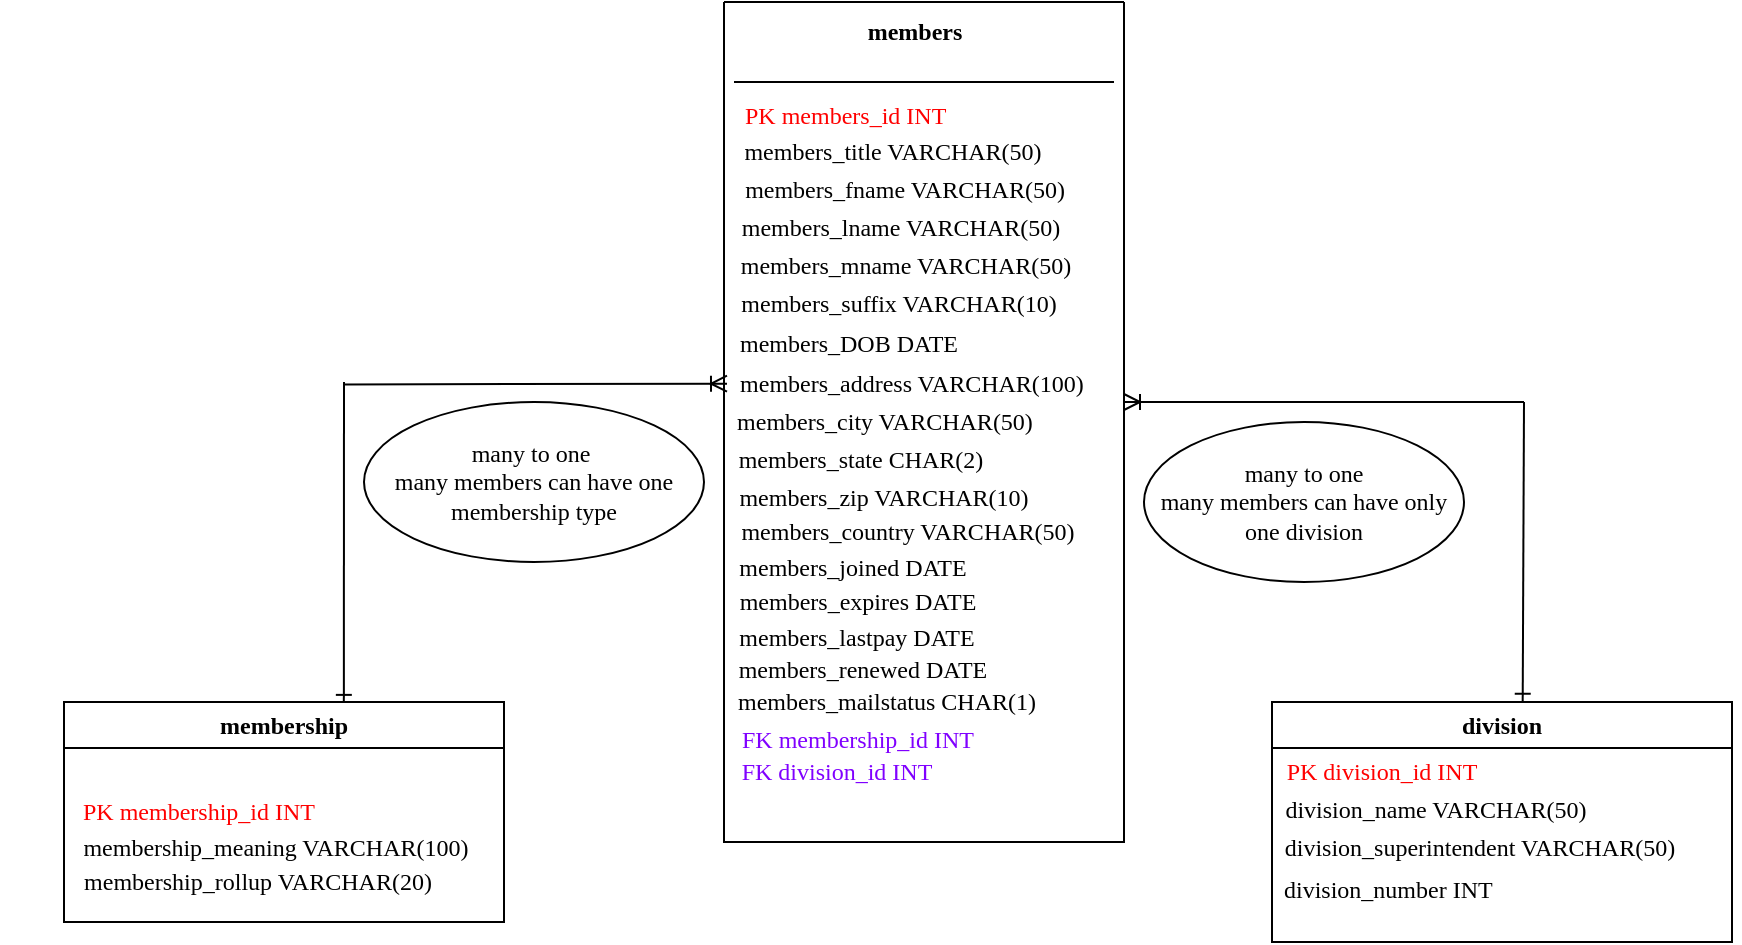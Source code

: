 <mxfile version="26.0.10">
  <diagram name="Page-1" id="brh3cflEjhPxXMnf6fBR">
    <mxGraphModel dx="1964" dy="1666" grid="1" gridSize="10" guides="1" tooltips="1" connect="1" arrows="1" fold="1" page="1" pageScale="1" pageWidth="850" pageHeight="1100" math="0" shadow="0">
      <root>
        <mxCell id="0" />
        <mxCell id="1" parent="0" />
        <mxCell id="EPe0qUNadaAKurA8GOma-1" value="" style="swimlane;startSize=0;fontFamily=Times New Roman;" parent="1" vertex="1">
          <mxGeometry x="360" y="-520" width="200" height="420" as="geometry" />
        </mxCell>
        <mxCell id="EPe0qUNadaAKurA8GOma-5" value="&lt;b&gt;members&lt;/b&gt;" style="text;html=1;align=center;verticalAlign=middle;resizable=0;points=[];autosize=1;strokeColor=none;fillColor=none;fontFamily=Times New Roman;" parent="EPe0qUNadaAKurA8GOma-1" vertex="1">
          <mxGeometry x="60" width="70" height="30" as="geometry" />
        </mxCell>
        <mxCell id="EPe0qUNadaAKurA8GOma-6" value="&lt;span style=&quot;color: light-dark(rgb(255, 0, 0), rgb(237, 237, 237));&quot;&gt;&lt;span style=&quot;color: rgb(255, 0, 0);&quot;&gt;PK&lt;/span&gt; &lt;/span&gt;&lt;span style=&quot;color: light-dark(rgb(255, 0, 0), rgb(237, 237, 237));&quot;&gt;&lt;span style=&quot;color: rgb(255, 0, 0);&quot;&gt;members_id &lt;/span&gt;INT&lt;span style=&quot;white-space: pre;&quot;&gt;&#x9;&lt;/span&gt;&lt;/span&gt;" style="text;html=1;align=center;verticalAlign=middle;whiteSpace=wrap;rounded=0;fontFamily=Times New Roman;" parent="EPe0qUNadaAKurA8GOma-1" vertex="1">
          <mxGeometry x="5" y="42" width="131" height="30" as="geometry" />
        </mxCell>
        <mxCell id="EPe0qUNadaAKurA8GOma-8" value="&lt;br&gt;members_fname VARCHAR(50)&lt;div&gt;&lt;br&gt;&lt;/div&gt;" style="text;html=1;align=center;verticalAlign=middle;whiteSpace=wrap;rounded=0;fontFamily=Times New Roman;" parent="EPe0qUNadaAKurA8GOma-1" vertex="1">
          <mxGeometry x="-12.5" y="79" width="204.5" height="30" as="geometry" />
        </mxCell>
        <mxCell id="EPe0qUNadaAKurA8GOma-9" value="&lt;br&gt;members_lname VARCHAR(50)" style="text;html=1;align=center;verticalAlign=middle;whiteSpace=wrap;rounded=0;fontFamily=Times New Roman;" parent="EPe0qUNadaAKurA8GOma-1" vertex="1">
          <mxGeometry x="-5" y="90" width="186.5" height="30" as="geometry" />
        </mxCell>
        <mxCell id="EPe0qUNadaAKurA8GOma-11" value="" style="endArrow=none;html=1;rounded=0;fontFamily=Times New Roman;" parent="EPe0qUNadaAKurA8GOma-1" edge="1">
          <mxGeometry width="50" height="50" relative="1" as="geometry">
            <mxPoint x="5" y="40" as="sourcePoint" />
            <mxPoint x="195" y="40" as="targetPoint" />
          </mxGeometry>
        </mxCell>
        <mxCell id="EPe0qUNadaAKurA8GOma-12" value="&lt;br&gt;members_suffix VARCHAR(10)&lt;div&gt;&lt;br&gt;&lt;/div&gt;" style="text;html=1;align=center;verticalAlign=middle;whiteSpace=wrap;rounded=0;fontFamily=Times New Roman;" parent="EPe0qUNadaAKurA8GOma-1" vertex="1">
          <mxGeometry x="-2.5" y="136" width="178.5" height="30" as="geometry" />
        </mxCell>
        <mxCell id="EPe0qUNadaAKurA8GOma-13" value="members_DOB DATE" style="text;html=1;align=center;verticalAlign=middle;whiteSpace=wrap;rounded=0;fontFamily=Times New Roman;" parent="EPe0qUNadaAKurA8GOma-1" vertex="1">
          <mxGeometry x="-1.5" y="156" width="126.5" height="30" as="geometry" />
        </mxCell>
        <mxCell id="EPe0qUNadaAKurA8GOma-14" value="members_address VARCHAR(100)" style="text;html=1;align=center;verticalAlign=middle;whiteSpace=wrap;rounded=0;fontFamily=Times New Roman;" parent="EPe0qUNadaAKurA8GOma-1" vertex="1">
          <mxGeometry x="-6" y="176" width="200" height="30" as="geometry" />
        </mxCell>
        <mxCell id="EPe0qUNadaAKurA8GOma-15" value="members_city VARCHAR(50)" style="text;html=1;align=center;verticalAlign=middle;whiteSpace=wrap;rounded=0;fontFamily=Times New Roman;" parent="EPe0qUNadaAKurA8GOma-1" vertex="1">
          <mxGeometry x="-5" y="195" width="171" height="30" as="geometry" />
        </mxCell>
        <mxCell id="EPe0qUNadaAKurA8GOma-16" value="members_state CHAR(2)" style="text;html=1;align=center;verticalAlign=middle;whiteSpace=wrap;rounded=0;fontFamily=Times New Roman;" parent="EPe0qUNadaAKurA8GOma-1" vertex="1">
          <mxGeometry x="-16.5" y="214" width="168.5" height="30" as="geometry" />
        </mxCell>
        <mxCell id="EPe0qUNadaAKurA8GOma-17" value="members_zip VARCHAR(10)" style="text;html=1;align=center;verticalAlign=middle;whiteSpace=wrap;rounded=0;fontFamily=Times New Roman;" parent="EPe0qUNadaAKurA8GOma-1" vertex="1">
          <mxGeometry x="-1" y="233" width="162" height="30" as="geometry" />
        </mxCell>
        <mxCell id="EPe0qUNadaAKurA8GOma-18" value="members_country VARCHAR(50)" style="text;html=1;align=center;verticalAlign=middle;whiteSpace=wrap;rounded=0;fontFamily=Times New Roman;" parent="EPe0qUNadaAKurA8GOma-1" vertex="1">
          <mxGeometry x="-3" y="250" width="190" height="30" as="geometry" />
        </mxCell>
        <mxCell id="EPe0qUNadaAKurA8GOma-24" value="members_joined DATE" style="text;html=1;align=center;verticalAlign=middle;whiteSpace=wrap;rounded=0;fontFamily=Times New Roman;" parent="EPe0qUNadaAKurA8GOma-1" vertex="1">
          <mxGeometry x="-16" y="268" width="161" height="30" as="geometry" />
        </mxCell>
        <mxCell id="EPe0qUNadaAKurA8GOma-23" value="members_expires DATE" style="text;html=1;align=center;verticalAlign=middle;whiteSpace=wrap;rounded=0;fontFamily=Times New Roman;" parent="EPe0qUNadaAKurA8GOma-1" vertex="1">
          <mxGeometry x="-17" y="285" width="168" height="30" as="geometry" />
        </mxCell>
        <mxCell id="EPe0qUNadaAKurA8GOma-25" value="members_lastpay DATE" style="text;html=1;align=center;verticalAlign=middle;whiteSpace=wrap;rounded=0;fontFamily=Times New Roman;" parent="EPe0qUNadaAKurA8GOma-1" vertex="1">
          <mxGeometry x="-10" y="303" width="153" height="30" as="geometry" />
        </mxCell>
        <mxCell id="EPe0qUNadaAKurA8GOma-26" value="members_renewed DATE" style="text;html=1;align=center;verticalAlign=middle;whiteSpace=wrap;rounded=0;fontFamily=Times New Roman;" parent="EPe0qUNadaAKurA8GOma-1" vertex="1">
          <mxGeometry x="-16" y="319" width="171" height="30" as="geometry" />
        </mxCell>
        <mxCell id="EPe0qUNadaAKurA8GOma-10" value="&lt;br&gt;members_mname VARCHAR(50)" style="text;html=1;align=center;verticalAlign=middle;whiteSpace=wrap;rounded=0;fontFamily=Times New Roman;" parent="EPe0qUNadaAKurA8GOma-1" vertex="1">
          <mxGeometry x="-4" y="109" width="190" height="30" as="geometry" />
        </mxCell>
        <mxCell id="EPe0qUNadaAKurA8GOma-7" value="&lt;br&gt;members_title VARCHAR(50)" style="text;html=1;align=center;verticalAlign=middle;whiteSpace=wrap;rounded=0;fontFamily=Times New Roman;" parent="EPe0qUNadaAKurA8GOma-1" vertex="1">
          <mxGeometry y="52" width="169" height="30" as="geometry" />
        </mxCell>
        <mxCell id="EPe0qUNadaAKurA8GOma-32" value="members_mailstatus CHAR(1)" style="text;html=1;align=center;verticalAlign=middle;whiteSpace=wrap;rounded=0;fontFamily=Times New Roman;" parent="EPe0qUNadaAKurA8GOma-1" vertex="1">
          <mxGeometry x="-15" y="335" width="193" height="29" as="geometry" />
        </mxCell>
        <mxCell id="WVBxO1W4WvaicAKb1q0A-6" value="&lt;span style=&quot;color: light-dark(rgb(128, 0, 255), rgb(237, 237, 237));&quot;&gt;&lt;font face=&quot;Times New Roman&quot;&gt;FK division_id INT&lt;/font&gt;&lt;/span&gt;" style="text;html=1;align=center;verticalAlign=middle;whiteSpace=wrap;rounded=0;" vertex="1" parent="EPe0qUNadaAKurA8GOma-1">
          <mxGeometry x="-16" y="370" width="145" height="30" as="geometry" />
        </mxCell>
        <mxCell id="WVBxO1W4WvaicAKb1q0A-3" value="&lt;span style=&quot;color: light-dark(rgb(128, 0, 255), rgb(237, 237, 237));&quot;&gt;FK &lt;/span&gt;&lt;span style=&quot;color: light-dark(rgb(128, 0, 255), rgb(237, 237, 237));&quot;&gt;membership_id INT &lt;/span&gt;" style="text;whiteSpace=wrap;html=1;fontFamily=Times New Roman;" vertex="1" parent="EPe0qUNadaAKurA8GOma-1">
          <mxGeometry x="6.5" y="355" width="160" height="40" as="geometry" />
        </mxCell>
        <mxCell id="EPe0qUNadaAKurA8GOma-21" value="&lt;div align=&quot;center&quot;&gt;membership &lt;/div&gt;" style="swimlane;whiteSpace=wrap;html=1;fontFamily=Times New Roman;align=center;" parent="1" vertex="1">
          <mxGeometry x="30" y="-170" width="220" height="110" as="geometry" />
        </mxCell>
        <mxCell id="EPe0qUNadaAKurA8GOma-28" value="&lt;span style=&quot;color: light-dark(rgb(255, 0, 0), rgb(237, 237, 237));&quot;&gt;PK &lt;/span&gt;&lt;span style=&quot;color: light-dark(rgb(255, 0, 0), rgb(237, 237, 237));&quot;&gt;membership_id INT&amp;nbsp; &lt;/span&gt;" style="text;html=1;align=center;verticalAlign=middle;whiteSpace=wrap;rounded=0;fontFamily=Times New Roman;" parent="EPe0qUNadaAKurA8GOma-21" vertex="1">
          <mxGeometry x="-32" y="40" width="202" height="30" as="geometry" />
        </mxCell>
        <mxCell id="EPe0qUNadaAKurA8GOma-29" value="membership_meaning VARCHAR(100)" style="text;html=1;align=center;verticalAlign=middle;whiteSpace=wrap;rounded=0;fontFamily=Times New Roman;" parent="EPe0qUNadaAKurA8GOma-21" vertex="1">
          <mxGeometry x="-5" y="58" width="222" height="30" as="geometry" />
        </mxCell>
        <mxCell id="EPe0qUNadaAKurA8GOma-30" value="membership_rollup VARCHAR(20)" style="text;html=1;align=center;verticalAlign=middle;whiteSpace=wrap;rounded=0;fontFamily=Times New Roman;" parent="EPe0qUNadaAKurA8GOma-21" vertex="1">
          <mxGeometry x="-4" y="75" width="202" height="30" as="geometry" />
        </mxCell>
        <mxCell id="EPe0qUNadaAKurA8GOma-38" value="division" style="swimlane;whiteSpace=wrap;html=1;fontFamily=Times New Roman;" parent="1" vertex="1">
          <mxGeometry x="634" y="-170" width="230" height="120" as="geometry" />
        </mxCell>
        <mxCell id="EPe0qUNadaAKurA8GOma-39" value="&lt;span style=&quot;color: rgb(255, 0, 0);&quot;&gt;PK &lt;/span&gt;&lt;span style=&quot;color: rgb(255, 0, 0);&quot;&gt;division_id INT&lt;br&gt;&lt;/span&gt;" style="text;html=1;align=center;verticalAlign=middle;whiteSpace=wrap;rounded=0;fontFamily=Times New Roman;" parent="EPe0qUNadaAKurA8GOma-38" vertex="1">
          <mxGeometry y="20" width="110" height="30" as="geometry" />
        </mxCell>
        <mxCell id="EPe0qUNadaAKurA8GOma-40" value="division_name VARCHAR(50)" style="text;html=1;align=center;verticalAlign=middle;whiteSpace=wrap;rounded=0;fontFamily=Times New Roman;" parent="EPe0qUNadaAKurA8GOma-38" vertex="1">
          <mxGeometry x="-18" y="39" width="200" height="30" as="geometry" />
        </mxCell>
        <mxCell id="EPe0qUNadaAKurA8GOma-41" value="division_superintendent VARCHAR(50)" style="text;html=1;align=center;verticalAlign=middle;whiteSpace=wrap;rounded=0;fontFamily=Times New Roman;" parent="EPe0qUNadaAKurA8GOma-38" vertex="1">
          <mxGeometry x="-6" y="58" width="220" height="30" as="geometry" />
        </mxCell>
        <mxCell id="WVBxO1W4WvaicAKb1q0A-7" value="&lt;font face=&quot;Times New Roman&quot;&gt;division_number INT&lt;br&gt;&lt;/font&gt;" style="text;whiteSpace=wrap;html=1;" vertex="1" parent="EPe0qUNadaAKurA8GOma-38">
          <mxGeometry x="4" y="80" width="230" height="40" as="geometry" />
        </mxCell>
        <mxCell id="EPe0qUNadaAKurA8GOma-44" value="" style="endArrow=none;html=1;rounded=0;entryX=-0.016;entryY=0.59;entryDx=0;entryDy=0;entryPerimeter=0;startArrow=ERoneToMany;startFill=0;exitX=0.038;exitY=-0.138;exitDx=0;exitDy=0;exitPerimeter=0;fontFamily=Times New Roman;" parent="1" source="EPe0qUNadaAKurA8GOma-15" edge="1">
          <mxGeometry width="50" height="50" relative="1" as="geometry">
            <mxPoint x="356" y="-329" as="sourcePoint" />
            <mxPoint x="170" y="-328.8" as="targetPoint" />
          </mxGeometry>
        </mxCell>
        <mxCell id="EPe0qUNadaAKurA8GOma-45" value="" style="endArrow=none;html=1;rounded=0;exitX=0.636;exitY=0.004;exitDx=0;exitDy=0;exitPerimeter=0;entryX=0.7;entryY=0;entryDx=0;entryDy=0;entryPerimeter=0;startArrow=ERone;startFill=0;fontFamily=Times New Roman;" parent="1" source="EPe0qUNadaAKurA8GOma-21" edge="1">
          <mxGeometry width="50" height="50" relative="1" as="geometry">
            <mxPoint x="150" y="-200" as="sourcePoint" />
            <mxPoint x="170" y="-330" as="targetPoint" />
          </mxGeometry>
        </mxCell>
        <mxCell id="EPe0qUNadaAKurA8GOma-47" value="" style="endArrow=none;html=1;rounded=0;startArrow=ERoneToMany;startFill=0;fontFamily=Times New Roman;" parent="1" edge="1">
          <mxGeometry width="50" height="50" relative="1" as="geometry">
            <mxPoint x="560" y="-320" as="sourcePoint" />
            <mxPoint x="760" y="-320" as="targetPoint" />
          </mxGeometry>
        </mxCell>
        <mxCell id="EPe0qUNadaAKurA8GOma-48" value="" style="endArrow=none;html=1;rounded=0;exitX=0.545;exitY=-0.001;exitDx=0;exitDy=0;exitPerimeter=0;startArrow=ERone;startFill=0;fontFamily=Times New Roman;" parent="1" source="EPe0qUNadaAKurA8GOma-38" edge="1">
          <mxGeometry width="50" height="50" relative="1" as="geometry">
            <mxPoint x="760" y="-180" as="sourcePoint" />
            <mxPoint x="760" y="-320" as="targetPoint" />
          </mxGeometry>
        </mxCell>
        <mxCell id="k1RfW5B2Y3QQbC1sZdJO-1" value="&lt;div&gt;many to one&amp;nbsp;&lt;/div&gt;&lt;div&gt;many members can have one membership type&lt;/div&gt;" style="ellipse;whiteSpace=wrap;html=1;fontFamily=Times New Roman;" parent="1" vertex="1">
          <mxGeometry x="180" y="-320" width="170" height="80" as="geometry" />
        </mxCell>
        <mxCell id="k1RfW5B2Y3QQbC1sZdJO-5" value="&lt;div&gt;many to one&lt;/div&gt;&lt;div&gt;many members can have only one division &lt;br&gt;&lt;/div&gt;" style="ellipse;whiteSpace=wrap;html=1;fontFamily=Times New Roman;" parent="1" vertex="1">
          <mxGeometry x="570" y="-310" width="160" height="80" as="geometry" />
        </mxCell>
      </root>
    </mxGraphModel>
  </diagram>
</mxfile>
